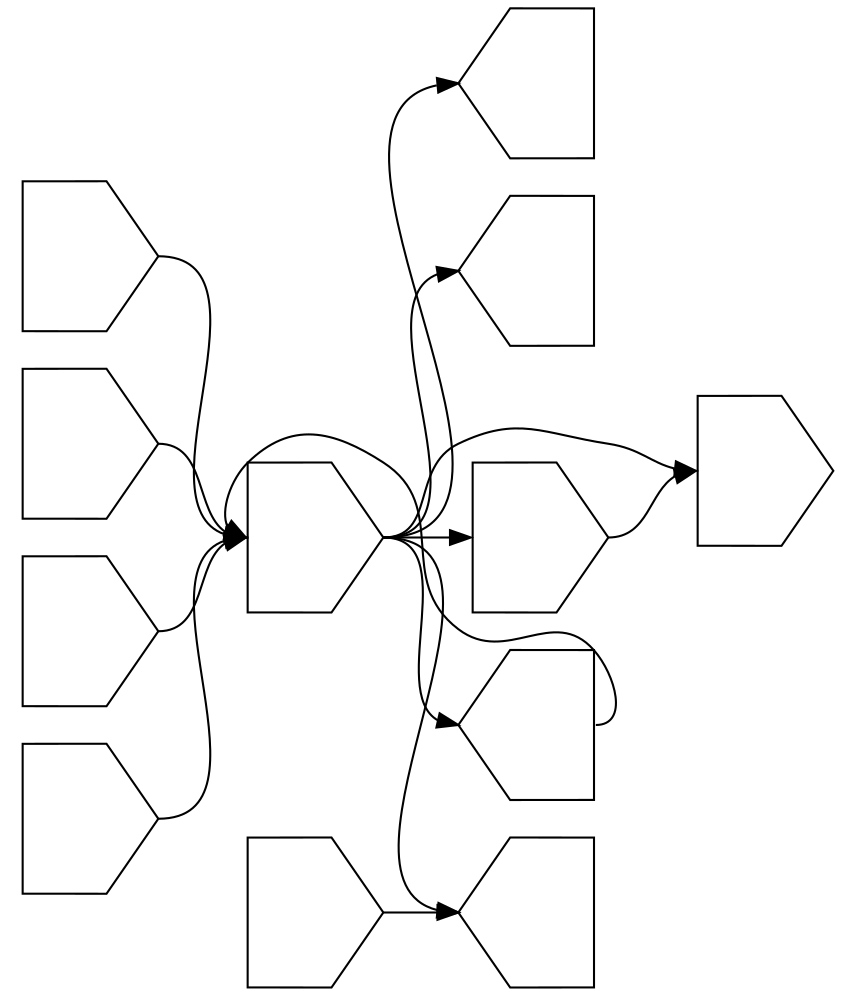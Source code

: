digraph asm {
	rotate=90;
	edge [headport=n,tailport=s];
	13052 [label="",height=1,width=1,shape=invhouse];
	1193 [label="",height=1,width=1,shape=house];
	2754 [label="",height=1,width=1,shape=invhouse];
	3656 [label="",height=1,width=1,shape=invhouse];
	5964 [label="",height=1,width=1,shape=house];
	16920 [label="",height=1,width=1,shape=house];
	11018 [label="",height=1,width=1,shape=invhouse];
	19115 [label="",height=1,width=1,shape=house];
	1799 [label="",height=1,width=1,shape=invhouse];
	7227 [label="",height=1,width=1,shape=invhouse];
	7796 [label="",height=1,width=1,shape=invhouse];
	20837 [label="",height=1,width=1,shape=invhouse];
	13052 -> 1193
	13052 -> 2754
	13052 -> 3656
	13052 -> 5964
	13052 -> 16920
	13052 -> 19115
	1193 -> 13052
	2754 -> 3656
	11018 -> 16920
	1799 -> 13052
	7227 -> 13052
	7796 -> 13052
	20837 -> 13052
}